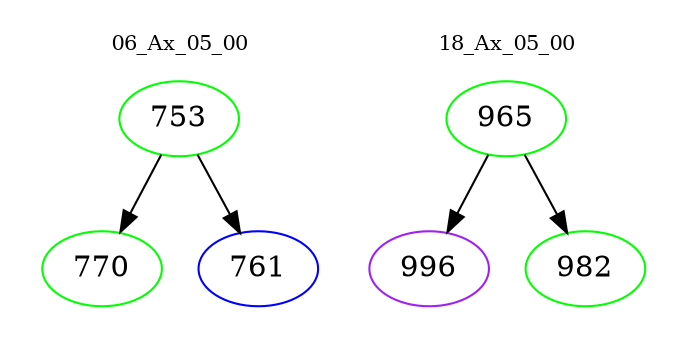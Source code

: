 digraph{
subgraph cluster_0 {
color = white
label = "06_Ax_05_00";
fontsize=10;
T0_753 [label="753", color="green"]
T0_753 -> T0_770 [color="black"]
T0_770 [label="770", color="green"]
T0_753 -> T0_761 [color="black"]
T0_761 [label="761", color="blue"]
}
subgraph cluster_1 {
color = white
label = "18_Ax_05_00";
fontsize=10;
T1_965 [label="965", color="green"]
T1_965 -> T1_996 [color="black"]
T1_996 [label="996", color="purple"]
T1_965 -> T1_982 [color="black"]
T1_982 [label="982", color="green"]
}
}
